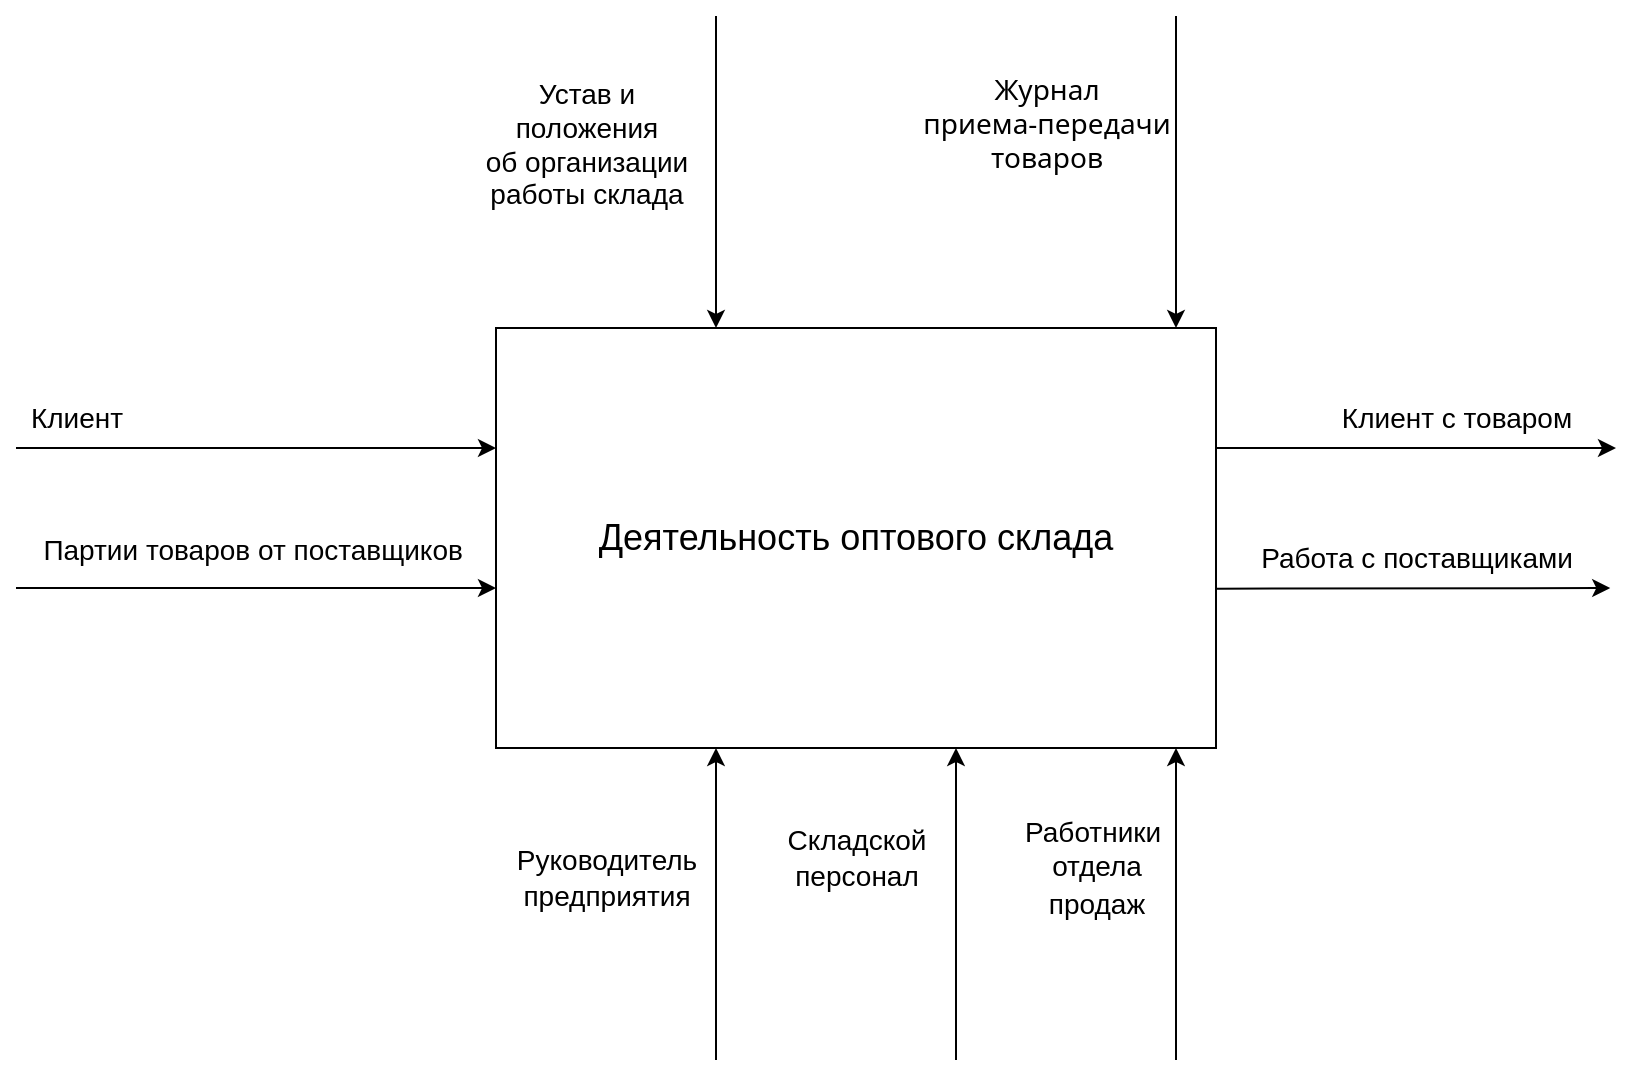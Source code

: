 <mxfile version="22.1.0" type="device">
  <diagram name="Page-1" id="kzlHGewhRrwpKd-prfzd">
    <mxGraphModel dx="3093" dy="862" grid="1" gridSize="10" guides="1" tooltips="1" connect="1" arrows="1" fold="1" page="1" pageScale="1" pageWidth="827" pageHeight="1169" math="0" shadow="0">
      <root>
        <mxCell id="0" />
        <mxCell id="1" parent="0" />
        <mxCell id="eA4rmZndixzdD3r9hMOP-1" value="&lt;font style=&quot;font-size: 18px;&quot;&gt;Деятельность оптового склада&lt;/font&gt;" style="rounded=0;whiteSpace=wrap;html=1;" parent="1" vertex="1">
          <mxGeometry x="240" y="320" width="360" height="210" as="geometry" />
        </mxCell>
        <mxCell id="eA4rmZndixzdD3r9hMOP-2" value="" style="endArrow=classic;html=1;rounded=0;entryX=0;entryY=0.5;entryDx=0;entryDy=0;" parent="1" edge="1">
          <mxGeometry width="50" height="50" relative="1" as="geometry">
            <mxPoint y="380" as="sourcePoint" />
            <mxPoint x="240" y="380" as="targetPoint" />
          </mxGeometry>
        </mxCell>
        <mxCell id="eA4rmZndixzdD3r9hMOP-3" value="&lt;font style=&quot;font-size: 14px;&quot;&gt;Клиент&lt;/font&gt;" style="edgeLabel;html=1;align=center;verticalAlign=middle;resizable=0;points=[];" parent="eA4rmZndixzdD3r9hMOP-2" vertex="1" connectable="0">
          <mxGeometry x="0.458" y="3" relative="1" as="geometry">
            <mxPoint x="-145" y="-12" as="offset" />
          </mxGeometry>
        </mxCell>
        <mxCell id="eA4rmZndixzdD3r9hMOP-4" value="" style="endArrow=classic;html=1;rounded=0;exitX=1;exitY=0.5;exitDx=0;exitDy=0;" parent="1" edge="1">
          <mxGeometry width="50" height="50" relative="1" as="geometry">
            <mxPoint x="600" y="380" as="sourcePoint" />
            <mxPoint x="800" y="380" as="targetPoint" />
          </mxGeometry>
        </mxCell>
        <mxCell id="eA4rmZndixzdD3r9hMOP-6" value="" style="endArrow=classic;html=1;rounded=0;exitX=1.008;exitY=0.692;exitDx=0;exitDy=0;exitPerimeter=0;" parent="1" edge="1">
          <mxGeometry x="-0.289" y="20" width="50" height="50" relative="1" as="geometry">
            <mxPoint x="600.0" y="450.32" as="sourcePoint" />
            <mxPoint x="797.12" y="450" as="targetPoint" />
            <mxPoint as="offset" />
          </mxGeometry>
        </mxCell>
        <mxCell id="eA4rmZndixzdD3r9hMOP-8" value="" style="endArrow=none;html=1;rounded=0;entryX=0.11;entryY=-0.018;entryDx=0;entryDy=0;entryPerimeter=0;startArrow=classic;startFill=1;endFill=0;" parent="1" edge="1">
          <mxGeometry width="50" height="50" relative="1" as="geometry">
            <mxPoint x="350" y="530" as="sourcePoint" />
            <mxPoint x="350" y="686" as="targetPoint" />
          </mxGeometry>
        </mxCell>
        <mxCell id="eA4rmZndixzdD3r9hMOP-9" value="" style="endArrow=classic;html=1;rounded=0;entryX=0.11;entryY=-0.018;entryDx=0;entryDy=0;entryPerimeter=0;" parent="1" edge="1">
          <mxGeometry width="50" height="50" relative="1" as="geometry">
            <mxPoint x="580" y="164" as="sourcePoint" />
            <mxPoint x="580" y="320" as="targetPoint" />
          </mxGeometry>
        </mxCell>
        <mxCell id="eA4rmZndixzdD3r9hMOP-12" value="" style="endArrow=none;html=1;rounded=0;entryX=0.11;entryY=-0.018;entryDx=0;entryDy=0;entryPerimeter=0;startArrow=classic;startFill=1;endFill=0;" parent="1" edge="1">
          <mxGeometry width="50" height="50" relative="1" as="geometry">
            <mxPoint x="580" y="530" as="sourcePoint" />
            <mxPoint x="580" y="686" as="targetPoint" />
          </mxGeometry>
        </mxCell>
        <mxCell id="eA4rmZndixzdD3r9hMOP-13" value="" style="endArrow=classic;html=1;rounded=0;entryX=0.11;entryY=-0.018;entryDx=0;entryDy=0;entryPerimeter=0;" parent="1" edge="1">
          <mxGeometry width="50" height="50" relative="1" as="geometry">
            <mxPoint x="350" y="164" as="sourcePoint" />
            <mxPoint x="350" y="320" as="targetPoint" />
          </mxGeometry>
        </mxCell>
        <mxCell id="eA4rmZndixzdD3r9hMOP-14" value="&lt;font style=&quot;font-size: 14px;&quot;&gt;Клиент с товаром&lt;/font&gt;" style="text;html=1;align=center;verticalAlign=middle;resizable=0;points=[];autosize=1;strokeColor=none;fillColor=none;" parent="1" vertex="1">
          <mxGeometry x="650" y="350" width="140" height="30" as="geometry" />
        </mxCell>
        <mxCell id="eA4rmZndixzdD3r9hMOP-15" value="&lt;font style=&quot;font-size: 14px;&quot;&gt;Руководитель &lt;br&gt;предприятия&lt;/font&gt;&lt;span style=&quot;font-family: -webkit-standard; font-size: medium; text-align: start;&quot;&gt;&lt;/span&gt;" style="text;html=1;align=center;verticalAlign=middle;resizable=0;points=[];autosize=1;strokeColor=none;fillColor=none;" parent="1" vertex="1">
          <mxGeometry x="240" y="570" width="110" height="50" as="geometry" />
        </mxCell>
        <mxCell id="eA4rmZndixzdD3r9hMOP-16" value="&lt;font style=&quot;font-size: 14px;&quot;&gt;Складской &lt;br&gt;персонал&lt;/font&gt;&lt;span style=&quot;font-family: -webkit-standard; font-size: medium; text-align: start;&quot;&gt;&lt;/span&gt;" style="text;html=1;align=center;verticalAlign=middle;resizable=0;points=[];autosize=1;strokeColor=none;fillColor=none;" parent="1" vertex="1">
          <mxGeometry x="370" y="560" width="100" height="50" as="geometry" />
        </mxCell>
        <mxCell id="eA4rmZndixzdD3r9hMOP-17" value="&lt;font style=&quot;font-size: 14px;&quot;&gt;Работники&amp;nbsp;&lt;br&gt;отдела &lt;br&gt;продаж&lt;/font&gt;&lt;span style=&quot;font-family: -webkit-standard; font-size: medium; text-align: start;&quot;&gt;&lt;/span&gt;" style="text;html=1;align=center;verticalAlign=middle;resizable=0;points=[];autosize=1;strokeColor=none;fillColor=none;" parent="1" vertex="1">
          <mxGeometry x="490" y="560" width="100" height="60" as="geometry" />
        </mxCell>
        <mxCell id="eA4rmZndixzdD3r9hMOP-19" value="&lt;font style=&quot;font-size: 14px;&quot;&gt;Устав и &lt;br&gt;положения &lt;br&gt;об организации &lt;br&gt;работы склада&lt;/font&gt;" style="text;html=1;align=center;verticalAlign=middle;resizable=0;points=[];autosize=1;strokeColor=none;fillColor=none;" parent="1" vertex="1">
          <mxGeometry x="220" y="188" width="130" height="80" as="geometry" />
        </mxCell>
        <mxCell id="eA4rmZndixzdD3r9hMOP-20" value="&lt;span style=&quot;border: 0px solid rgb(217, 217, 227); box-sizing: border-box; font-family: Söhne, ui-sans-serif, system-ui, -apple-system, &amp;quot;Segoe UI&amp;quot;, Roboto, Ubuntu, Cantarell, &amp;quot;Noto Sans&amp;quot;, sans-serif, &amp;quot;Helvetica Neue&amp;quot;, Arial, &amp;quot;Apple Color Emoji&amp;quot;, &amp;quot;Segoe UI Emoji&amp;quot;, &amp;quot;Segoe UI Symbol&amp;quot;, &amp;quot;Noto Color Emoji&amp;quot;; font-variant-ligatures: normal; orphans: 2; text-align: left; widows: 2; text-decoration-thickness: initial; text-decoration-style: initial; text-decoration-color: initial; background-color: rgb(255, 255, 255);&quot;&gt;&lt;font style=&quot;font-size: 14px;&quot;&gt;Журнал &lt;br&gt;приема-передачи &lt;br&gt;товаров&lt;/font&gt;&lt;/span&gt;" style="text;html=1;align=center;verticalAlign=middle;resizable=0;points=[];autosize=1;strokeColor=none;fillColor=none;" parent="1" vertex="1">
          <mxGeometry x="440" y="188" width="150" height="60" as="geometry" />
        </mxCell>
        <mxCell id="eA4rmZndixzdD3r9hMOP-21" value="" style="endArrow=classic;html=1;rounded=0;entryX=0;entryY=0.5;entryDx=0;entryDy=0;" parent="1" edge="1">
          <mxGeometry width="50" height="50" relative="1" as="geometry">
            <mxPoint y="450" as="sourcePoint" />
            <mxPoint x="240" y="450" as="targetPoint" />
          </mxGeometry>
        </mxCell>
        <mxCell id="eA4rmZndixzdD3r9hMOP-22" value="&lt;font style=&quot;font-size: 14px;&quot;&gt;Партии товаров от поставщиков&amp;nbsp;&lt;/font&gt;&lt;span style=&quot;font-family: -webkit-standard; font-size: medium; text-align: start;&quot;&gt;&lt;/span&gt;" style="edgeLabel;html=1;align=center;verticalAlign=middle;resizable=0;points=[];" parent="eA4rmZndixzdD3r9hMOP-21" vertex="1" connectable="0">
          <mxGeometry x="0.458" y="3" relative="1" as="geometry">
            <mxPoint x="-55" y="-17" as="offset" />
          </mxGeometry>
        </mxCell>
        <mxCell id="eA4rmZndixzdD3r9hMOP-23" value="&lt;font style=&quot;font-size: 14px;&quot;&gt;Работа с поставщиками&lt;/font&gt;" style="text;html=1;align=center;verticalAlign=middle;resizable=0;points=[];autosize=1;strokeColor=none;fillColor=none;" parent="1" vertex="1">
          <mxGeometry x="610" y="420" width="180" height="30" as="geometry" />
        </mxCell>
        <mxCell id="81oY48mlSqh3CUo3g5y4-2" value="" style="endArrow=none;html=1;rounded=0;entryX=0.11;entryY=-0.018;entryDx=0;entryDy=0;entryPerimeter=0;startArrow=classic;startFill=1;endFill=0;" parent="1" edge="1">
          <mxGeometry width="50" height="50" relative="1" as="geometry">
            <mxPoint x="470" y="530" as="sourcePoint" />
            <mxPoint x="470" y="686" as="targetPoint" />
          </mxGeometry>
        </mxCell>
      </root>
    </mxGraphModel>
  </diagram>
</mxfile>
